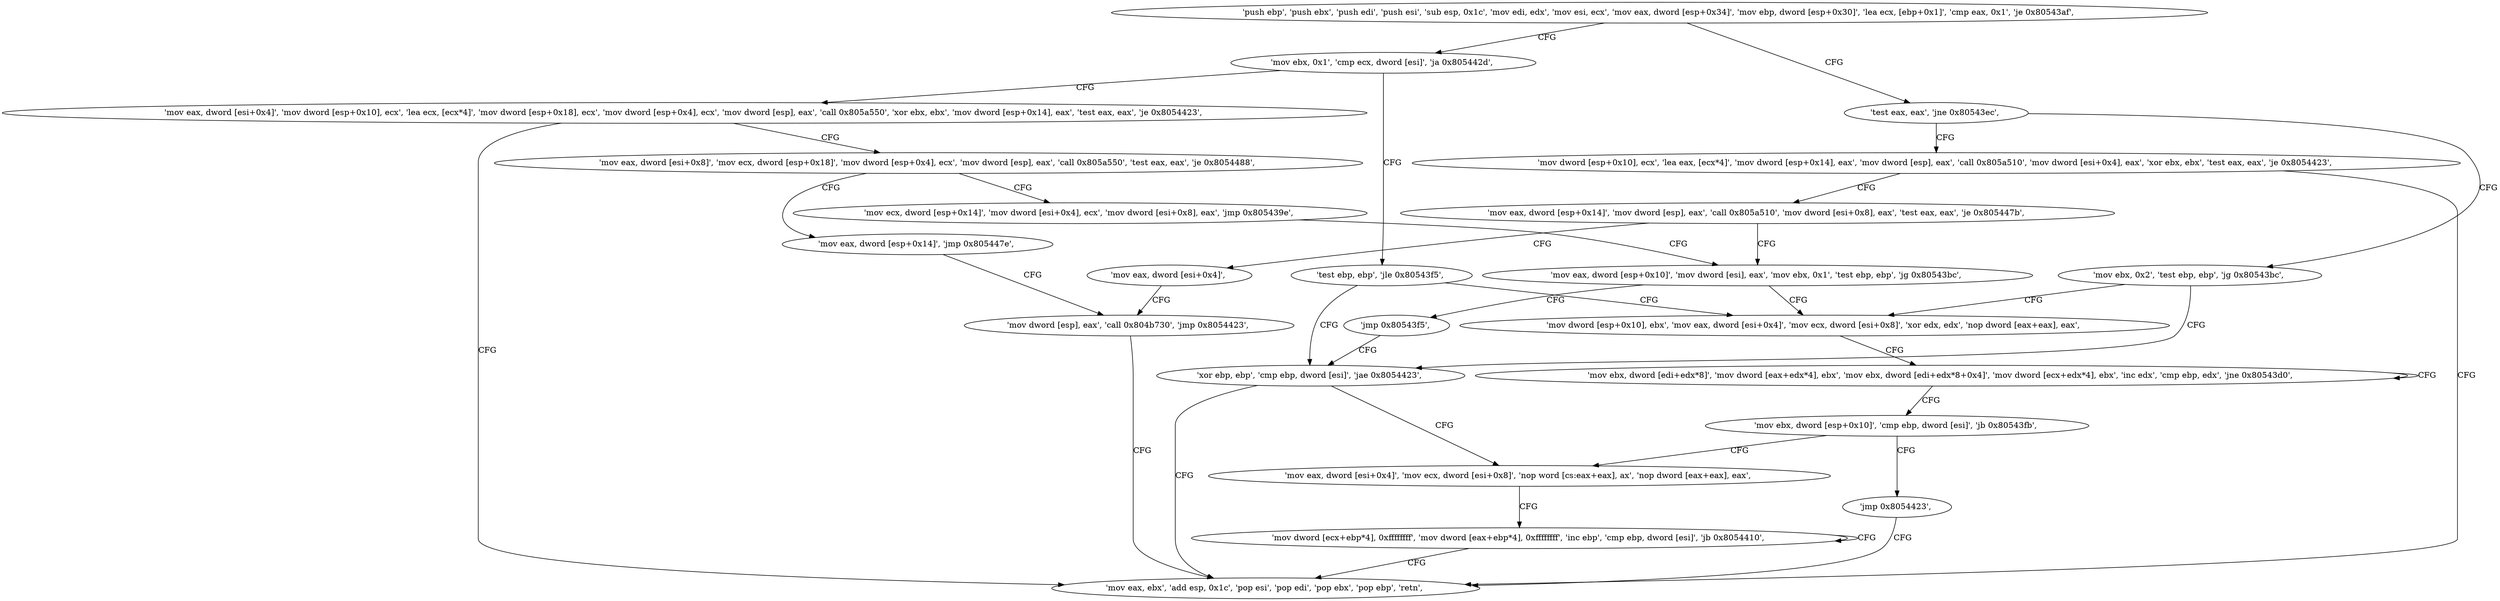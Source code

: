 digraph "func" {
"134562624" [label = "'push ebp', 'push ebx', 'push edi', 'push esi', 'sub esp, 0x1c', 'mov edi, edx', 'mov esi, ecx', 'mov eax, dword [esp+0x34]', 'mov ebp, dword [esp+0x30]', 'lea ecx, [ebp+0x1]', 'cmp eax, 0x1', 'je 0x80543af', " ]
"134562735" [label = "'mov ebx, 0x1', 'cmp ecx, dword [esi]', 'ja 0x805442d', " ]
"134562651" [label = "'test eax, eax', 'jne 0x80543ec', " ]
"134562861" [label = "'mov eax, dword [esi+0x4]', 'mov dword [esp+0x10], ecx', 'lea ecx, [ecx*4]', 'mov dword [esp+0x18], ecx', 'mov dword [esp+0x4], ecx', 'mov dword [esp], eax', 'call 0x805a550', 'xor ebx, ebx', 'mov dword [esp+0x14], eax', 'test eax, eax', 'je 0x8054423', " ]
"134562744" [label = "'test ebp, ebp', 'jle 0x80543f5', " ]
"134562796" [label = "'mov ebx, 0x2', 'test ebp, ebp', 'jg 0x80543bc', " ]
"134562659" [label = "'mov dword [esp+0x10], ecx', 'lea eax, [ecx*4]', 'mov dword [esp+0x14], eax', 'mov dword [esp], eax', 'call 0x805a510', 'mov dword [esi+0x4], eax', 'xor ebx, ebx', 'test eax, eax', 'je 0x8054423', " ]
"134562851" [label = "'mov eax, ebx', 'add esp, 0x1c', 'pop esi', 'pop edi', 'pop ebx', 'pop ebp', 'retn', " ]
"134562901" [label = "'mov eax, dword [esi+0x8]', 'mov ecx, dword [esp+0x18]', 'mov dword [esp+0x4], ecx', 'mov dword [esp], eax', 'call 0x805a550', 'test eax, eax', 'je 0x8054488', " ]
"134562805" [label = "'xor ebp, ebp', 'cmp ebp, dword [esi]', 'jae 0x8054423', " ]
"134562748" [label = "'mov dword [esp+0x10], ebx', 'mov eax, dword [esi+0x4]', 'mov ecx, dword [esi+0x8]', 'xor edx, edx', 'nop dword [eax+eax], eax', " ]
"134562695" [label = "'mov eax, dword [esp+0x14]', 'mov dword [esp], eax', 'call 0x805a510', 'mov dword [esi+0x8], eax', 'test eax, eax', 'je 0x805447b', " ]
"134562952" [label = "'mov eax, dword [esp+0x14]', 'jmp 0x805447e', " ]
"134562924" [label = "'mov ecx, dword [esp+0x14]', 'mov dword [esi+0x4], ecx', 'mov dword [esi+0x8], eax', 'jmp 0x805439e', " ]
"134562811" [label = "'mov eax, dword [esi+0x4]', 'mov ecx, dword [esi+0x8]', 'nop word [cs:eax+eax], ax', 'nop dword [eax+eax], eax', " ]
"134562768" [label = "'mov ebx, dword [edi+edx*8]', 'mov dword [eax+edx*4], ebx', 'mov ebx, dword [edi+edx*8+0x4]', 'mov dword [ecx+edx*4], ebx', 'inc edx', 'cmp ebp, edx', 'jne 0x80543d0', " ]
"134562939" [label = "'mov eax, dword [esi+0x4]', " ]
"134562718" [label = "'mov eax, dword [esp+0x10]', 'mov dword [esi], eax', 'mov ebx, 0x1', 'test ebp, ebp', 'jg 0x80543bc', " ]
"134562942" [label = "'mov dword [esp], eax', 'call 0x804b730', 'jmp 0x8054423', " ]
"134562832" [label = "'mov dword [ecx+ebp*4], 0xffffffff', 'mov dword [eax+ebp*4], 0xffffffff', 'inc ebp', 'cmp ebp, dword [esi]', 'jb 0x8054410', " ]
"134562786" [label = "'mov ebx, dword [esp+0x10]', 'cmp ebp, dword [esi]', 'jb 0x80543fb', " ]
"134562794" [label = "'jmp 0x8054423', " ]
"134562733" [label = "'jmp 0x80543f5', " ]
"134562624" -> "134562735" [ label = "CFG" ]
"134562624" -> "134562651" [ label = "CFG" ]
"134562735" -> "134562861" [ label = "CFG" ]
"134562735" -> "134562744" [ label = "CFG" ]
"134562651" -> "134562796" [ label = "CFG" ]
"134562651" -> "134562659" [ label = "CFG" ]
"134562861" -> "134562851" [ label = "CFG" ]
"134562861" -> "134562901" [ label = "CFG" ]
"134562744" -> "134562805" [ label = "CFG" ]
"134562744" -> "134562748" [ label = "CFG" ]
"134562796" -> "134562748" [ label = "CFG" ]
"134562796" -> "134562805" [ label = "CFG" ]
"134562659" -> "134562851" [ label = "CFG" ]
"134562659" -> "134562695" [ label = "CFG" ]
"134562901" -> "134562952" [ label = "CFG" ]
"134562901" -> "134562924" [ label = "CFG" ]
"134562805" -> "134562851" [ label = "CFG" ]
"134562805" -> "134562811" [ label = "CFG" ]
"134562748" -> "134562768" [ label = "CFG" ]
"134562695" -> "134562939" [ label = "CFG" ]
"134562695" -> "134562718" [ label = "CFG" ]
"134562952" -> "134562942" [ label = "CFG" ]
"134562924" -> "134562718" [ label = "CFG" ]
"134562811" -> "134562832" [ label = "CFG" ]
"134562768" -> "134562768" [ label = "CFG" ]
"134562768" -> "134562786" [ label = "CFG" ]
"134562939" -> "134562942" [ label = "CFG" ]
"134562718" -> "134562748" [ label = "CFG" ]
"134562718" -> "134562733" [ label = "CFG" ]
"134562942" -> "134562851" [ label = "CFG" ]
"134562832" -> "134562832" [ label = "CFG" ]
"134562832" -> "134562851" [ label = "CFG" ]
"134562786" -> "134562811" [ label = "CFG" ]
"134562786" -> "134562794" [ label = "CFG" ]
"134562794" -> "134562851" [ label = "CFG" ]
"134562733" -> "134562805" [ label = "CFG" ]
}
